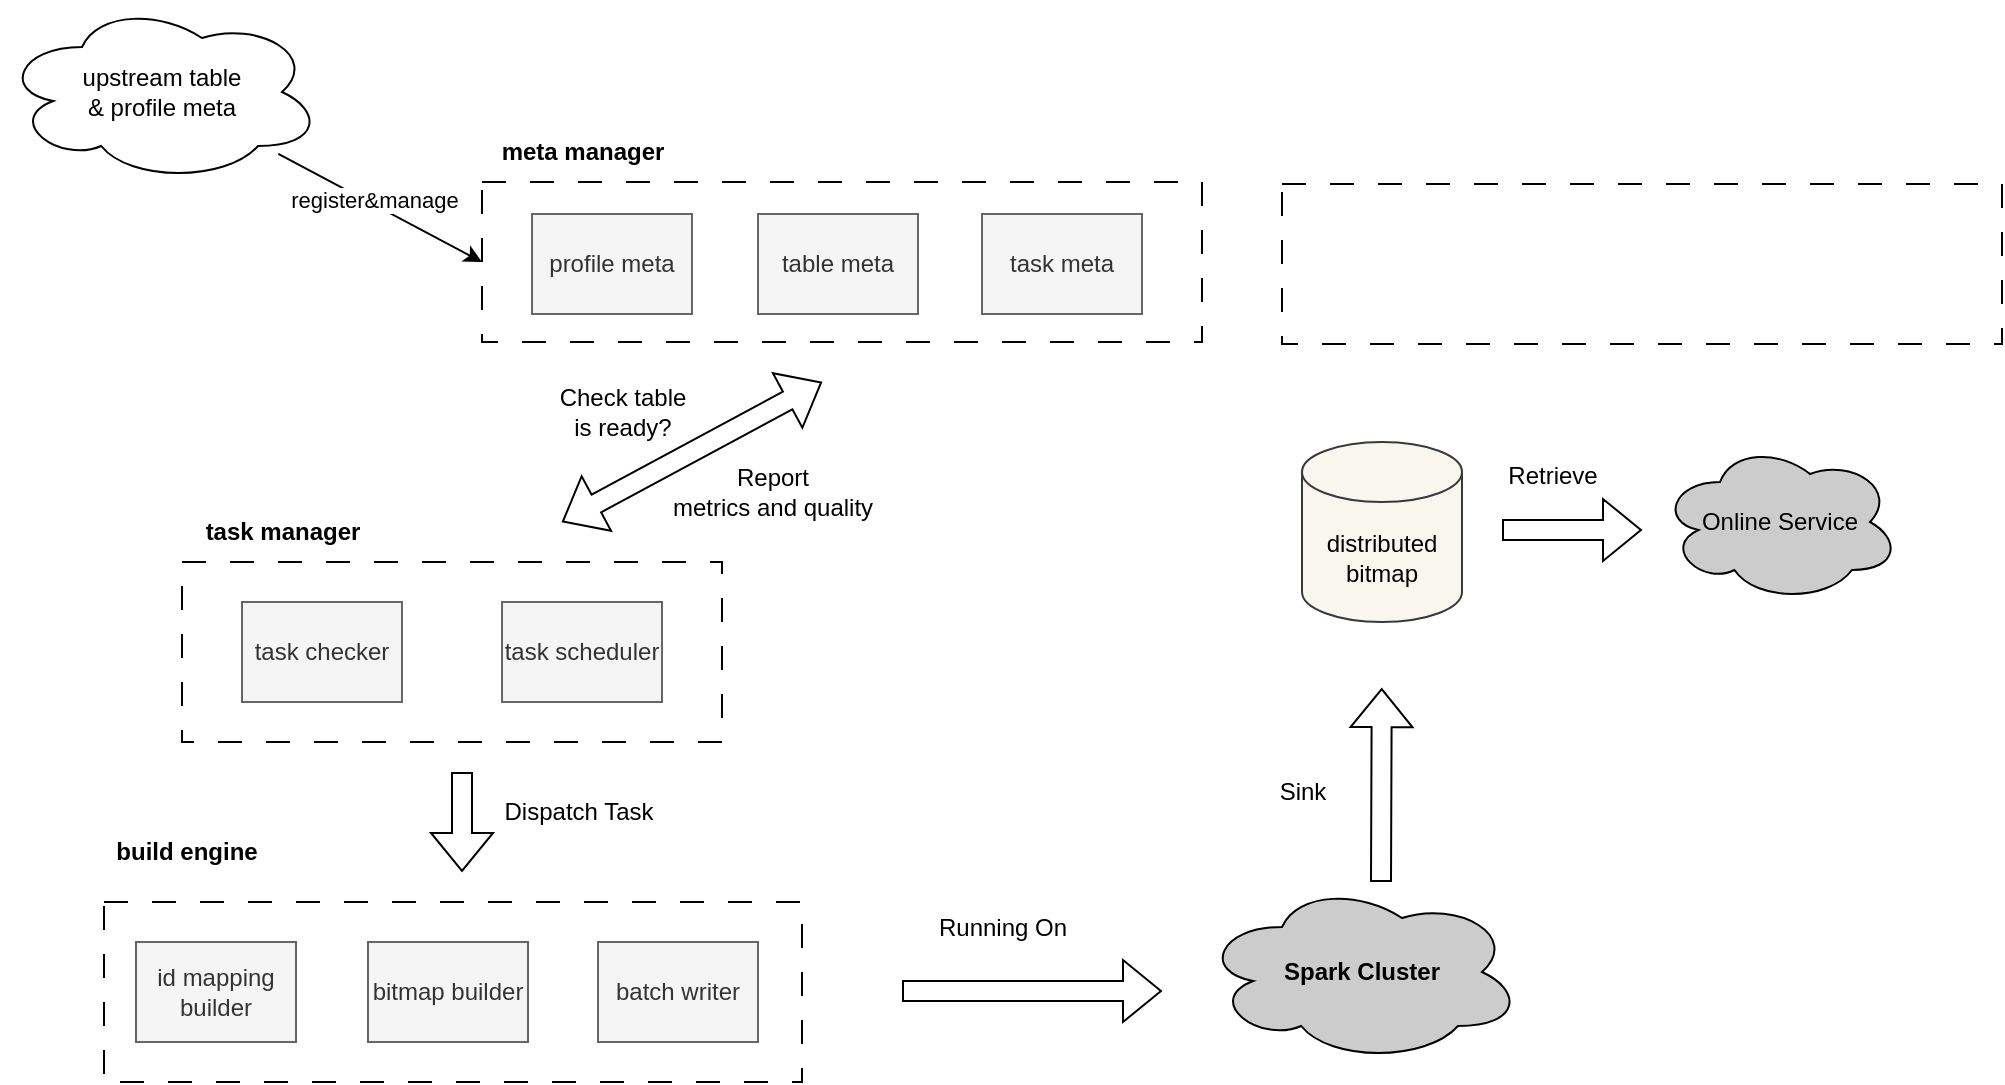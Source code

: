 <mxfile version="22.0.8" type="github">
  <diagram name="第 1 页" id="z8NGpIX9u0qulxh_TLIZ">
    <mxGraphModel dx="1984" dy="821" grid="1" gridSize="10" guides="1" tooltips="1" connect="1" arrows="1" fold="1" page="1" pageScale="1" pageWidth="827" pageHeight="1169" math="0" shadow="0">
      <root>
        <mxCell id="0" />
        <mxCell id="1" parent="0" />
        <mxCell id="_DOz4o24hShDJf7opEV6-2" value="&lt;b&gt;meta manager&lt;/b&gt;" style="text;html=1;align=center;verticalAlign=middle;resizable=0;points=[];autosize=1;strokeColor=none;fillColor=none;" parent="1" vertex="1">
          <mxGeometry x="230" y="220" width="100" height="30" as="geometry" />
        </mxCell>
        <mxCell id="_DOz4o24hShDJf7opEV6-3" value="" style="rounded=0;whiteSpace=wrap;html=1;dashed=1;dashPattern=12 12;" parent="1" vertex="1">
          <mxGeometry x="230" y="250" width="360" height="80" as="geometry" />
        </mxCell>
        <mxCell id="_DOz4o24hShDJf7opEV6-4" value="profile meta" style="rounded=0;whiteSpace=wrap;html=1;fillColor=#f5f5f5;fontColor=#333333;strokeColor=#666666;" parent="1" vertex="1">
          <mxGeometry x="255" y="266" width="80" height="50" as="geometry" />
        </mxCell>
        <mxCell id="_DOz4o24hShDJf7opEV6-5" value="table meta" style="rounded=0;whiteSpace=wrap;html=1;fillColor=#f5f5f5;fontColor=#333333;strokeColor=#666666;" parent="1" vertex="1">
          <mxGeometry x="368" y="266" width="80" height="50" as="geometry" />
        </mxCell>
        <mxCell id="_DOz4o24hShDJf7opEV6-6" value="task meta" style="rounded=0;whiteSpace=wrap;html=1;fillColor=#f5f5f5;fontColor=#333333;strokeColor=#666666;" parent="1" vertex="1">
          <mxGeometry x="480" y="266" width="80" height="50" as="geometry" />
        </mxCell>
        <mxCell id="_DOz4o24hShDJf7opEV6-7" value="" style="rounded=0;whiteSpace=wrap;html=1;dashed=1;dashPattern=12 12;" parent="1" vertex="1">
          <mxGeometry x="80" y="440" width="270" height="90" as="geometry" />
        </mxCell>
        <mxCell id="_DOz4o24hShDJf7opEV6-8" value="&lt;b&gt;task manager&lt;/b&gt;" style="text;html=1;align=center;verticalAlign=middle;resizable=0;points=[];autosize=1;strokeColor=none;fillColor=none;" parent="1" vertex="1">
          <mxGeometry x="80" y="410" width="100" height="30" as="geometry" />
        </mxCell>
        <mxCell id="_DOz4o24hShDJf7opEV6-11" value="distributed&lt;br&gt;bitmap" style="shape=cylinder3;whiteSpace=wrap;html=1;boundedLbl=1;backgroundOutline=1;size=15;fillColor=#f9f7ed;strokeColor=#36393d;" parent="1" vertex="1">
          <mxGeometry x="640" y="380" width="80" height="90" as="geometry" />
        </mxCell>
        <mxCell id="_DOz4o24hShDJf7opEV6-13" value="" style="shape=flexArrow;endArrow=classic;html=1;rounded=0;" parent="1" edge="1">
          <mxGeometry width="50" height="50" relative="1" as="geometry">
            <mxPoint x="679.5" y="600" as="sourcePoint" />
            <mxPoint x="679.86" y="503.07" as="targetPoint" />
          </mxGeometry>
        </mxCell>
        <mxCell id="_DOz4o24hShDJf7opEV6-14" value="Sink" style="text;html=1;align=center;verticalAlign=middle;resizable=0;points=[];autosize=1;strokeColor=none;fillColor=none;" parent="1" vertex="1">
          <mxGeometry x="615" y="540" width="50" height="30" as="geometry" />
        </mxCell>
        <mxCell id="_DOz4o24hShDJf7opEV6-15" value="task checker" style="rounded=0;whiteSpace=wrap;html=1;fillColor=#f5f5f5;fontColor=#333333;strokeColor=#666666;" parent="1" vertex="1">
          <mxGeometry x="110" y="460" width="80" height="50" as="geometry" />
        </mxCell>
        <mxCell id="_DOz4o24hShDJf7opEV6-16" value="task scheduler" style="rounded=0;whiteSpace=wrap;html=1;fillColor=#f5f5f5;fontColor=#333333;strokeColor=#666666;" parent="1" vertex="1">
          <mxGeometry x="240" y="460" width="80" height="50" as="geometry" />
        </mxCell>
        <mxCell id="_DOz4o24hShDJf7opEV6-17" value="" style="shape=flexArrow;endArrow=classic;startArrow=classic;html=1;rounded=0;" parent="1" edge="1">
          <mxGeometry width="100" height="100" relative="1" as="geometry">
            <mxPoint x="270" y="420" as="sourcePoint" />
            <mxPoint x="400" y="350" as="targetPoint" />
          </mxGeometry>
        </mxCell>
        <mxCell id="_DOz4o24hShDJf7opEV6-18" value="Check table &lt;br&gt;is ready?" style="text;html=1;align=center;verticalAlign=middle;resizable=0;points=[];autosize=1;strokeColor=none;fillColor=none;" parent="1" vertex="1">
          <mxGeometry x="255" y="345" width="90" height="40" as="geometry" />
        </mxCell>
        <mxCell id="_DOz4o24hShDJf7opEV6-19" value="Report&lt;br&gt;metrics and quality" style="text;html=1;align=center;verticalAlign=middle;resizable=0;points=[];autosize=1;strokeColor=none;fillColor=none;" parent="1" vertex="1">
          <mxGeometry x="315" y="385" width="120" height="40" as="geometry" />
        </mxCell>
        <mxCell id="_DOz4o24hShDJf7opEV6-23" value="" style="rounded=0;whiteSpace=wrap;html=1;dashed=1;dashPattern=12 12;" parent="1" vertex="1">
          <mxGeometry x="41" y="610" width="349" height="90" as="geometry" />
        </mxCell>
        <mxCell id="_DOz4o24hShDJf7opEV6-24" value="&lt;b&gt;build engine&lt;/b&gt;" style="text;html=1;align=center;verticalAlign=middle;resizable=0;points=[];autosize=1;strokeColor=none;fillColor=none;" parent="1" vertex="1">
          <mxGeometry x="37" y="570" width="90" height="30" as="geometry" />
        </mxCell>
        <mxCell id="_DOz4o24hShDJf7opEV6-25" value="id mapping builder" style="rounded=0;whiteSpace=wrap;html=1;fillColor=#f5f5f5;fontColor=#333333;strokeColor=#666666;" parent="1" vertex="1">
          <mxGeometry x="57" y="630" width="80" height="50" as="geometry" />
        </mxCell>
        <mxCell id="_DOz4o24hShDJf7opEV6-26" value="bitmap builder" style="rounded=0;whiteSpace=wrap;html=1;fillColor=#f5f5f5;fontColor=#333333;strokeColor=#666666;" parent="1" vertex="1">
          <mxGeometry x="173" y="630" width="80" height="50" as="geometry" />
        </mxCell>
        <mxCell id="_DOz4o24hShDJf7opEV6-27" value="batch writer" style="rounded=0;whiteSpace=wrap;html=1;fillColor=#f5f5f5;fontColor=#333333;strokeColor=#666666;" parent="1" vertex="1">
          <mxGeometry x="288" y="630" width="80" height="50" as="geometry" />
        </mxCell>
        <mxCell id="_DOz4o24hShDJf7opEV6-28" value="" style="group" parent="1" vertex="1" connectable="0">
          <mxGeometry x="590" y="600" width="160" height="90" as="geometry" />
        </mxCell>
        <mxCell id="_DOz4o24hShDJf7opEV6-9" value="&lt;b&gt;Spark Cluster&lt;/b&gt;" style="ellipse;shape=cloud;whiteSpace=wrap;html=1;fillColor=#CCCCCC;" parent="_DOz4o24hShDJf7opEV6-28" vertex="1">
          <mxGeometry width="160" height="90" as="geometry" />
        </mxCell>
        <mxCell id="_DOz4o24hShDJf7opEV6-30" value="" style="group" parent="1" vertex="1" connectable="0">
          <mxGeometry x="-10" y="160" width="160" height="90" as="geometry" />
        </mxCell>
        <mxCell id="_DOz4o24hShDJf7opEV6-31" value="upstream table &lt;br&gt;&amp;amp; profile meta" style="ellipse;shape=cloud;whiteSpace=wrap;html=1;" parent="_DOz4o24hShDJf7opEV6-30" vertex="1">
          <mxGeometry width="160" height="90" as="geometry" />
        </mxCell>
        <mxCell id="_DOz4o24hShDJf7opEV6-33" value="" style="endArrow=classic;html=1;rounded=0;entryX=0;entryY=0.5;entryDx=0;entryDy=0;" parent="1" source="_DOz4o24hShDJf7opEV6-31" target="_DOz4o24hShDJf7opEV6-3" edge="1">
          <mxGeometry width="50" height="50" relative="1" as="geometry">
            <mxPoint x="170" y="330" as="sourcePoint" />
            <mxPoint x="220" y="280" as="targetPoint" />
          </mxGeometry>
        </mxCell>
        <mxCell id="_DOz4o24hShDJf7opEV6-34" value="register&amp;amp;manage" style="edgeLabel;html=1;align=center;verticalAlign=middle;resizable=0;points=[];" parent="_DOz4o24hShDJf7opEV6-33" vertex="1" connectable="0">
          <mxGeometry x="-0.083" y="2" relative="1" as="geometry">
            <mxPoint as="offset" />
          </mxGeometry>
        </mxCell>
        <mxCell id="_DOz4o24hShDJf7opEV6-35" value="" style="shape=flexArrow;endArrow=classic;html=1;rounded=0;" parent="1" edge="1">
          <mxGeometry width="50" height="50" relative="1" as="geometry">
            <mxPoint x="220" y="545" as="sourcePoint" />
            <mxPoint x="220" y="595" as="targetPoint" />
          </mxGeometry>
        </mxCell>
        <mxCell id="_DOz4o24hShDJf7opEV6-36" value="Dispatch Task" style="text;html=1;align=center;verticalAlign=middle;resizable=0;points=[];autosize=1;strokeColor=none;fillColor=none;" parent="1" vertex="1">
          <mxGeometry x="228" y="550" width="100" height="30" as="geometry" />
        </mxCell>
        <mxCell id="_DOz4o24hShDJf7opEV6-37" value="" style="shape=flexArrow;endArrow=classic;html=1;rounded=0;" parent="1" edge="1">
          <mxGeometry width="50" height="50" relative="1" as="geometry">
            <mxPoint x="440" y="654.5" as="sourcePoint" />
            <mxPoint x="570" y="654.5" as="targetPoint" />
          </mxGeometry>
        </mxCell>
        <mxCell id="_DOz4o24hShDJf7opEV6-38" value="Running On" style="text;html=1;align=center;verticalAlign=middle;resizable=0;points=[];autosize=1;strokeColor=none;fillColor=none;" parent="1" vertex="1">
          <mxGeometry x="445" y="608" width="90" height="30" as="geometry" />
        </mxCell>
        <mxCell id="_DOz4o24hShDJf7opEV6-39" value="Online Service" style="ellipse;shape=cloud;whiteSpace=wrap;html=1;fillColor=#CCCCCC;" parent="1" vertex="1">
          <mxGeometry x="819" y="380" width="120" height="80" as="geometry" />
        </mxCell>
        <mxCell id="_DOz4o24hShDJf7opEV6-40" value="" style="shape=flexArrow;endArrow=classic;html=1;rounded=0;" parent="1" edge="1">
          <mxGeometry width="50" height="50" relative="1" as="geometry">
            <mxPoint x="740" y="424" as="sourcePoint" />
            <mxPoint x="810" y="424" as="targetPoint" />
          </mxGeometry>
        </mxCell>
        <mxCell id="_DOz4o24hShDJf7opEV6-41" value="Retrieve" style="text;html=1;align=center;verticalAlign=middle;resizable=0;points=[];autosize=1;strokeColor=none;fillColor=none;" parent="1" vertex="1">
          <mxGeometry x="730" y="382" width="70" height="30" as="geometry" />
        </mxCell>
        <mxCell id="yFQduWRiAVguTOrcRiwA-1" value="" style="rounded=0;whiteSpace=wrap;html=1;dashed=1;dashPattern=12 12;" vertex="1" parent="1">
          <mxGeometry x="630" y="251" width="360" height="80" as="geometry" />
        </mxCell>
      </root>
    </mxGraphModel>
  </diagram>
</mxfile>
